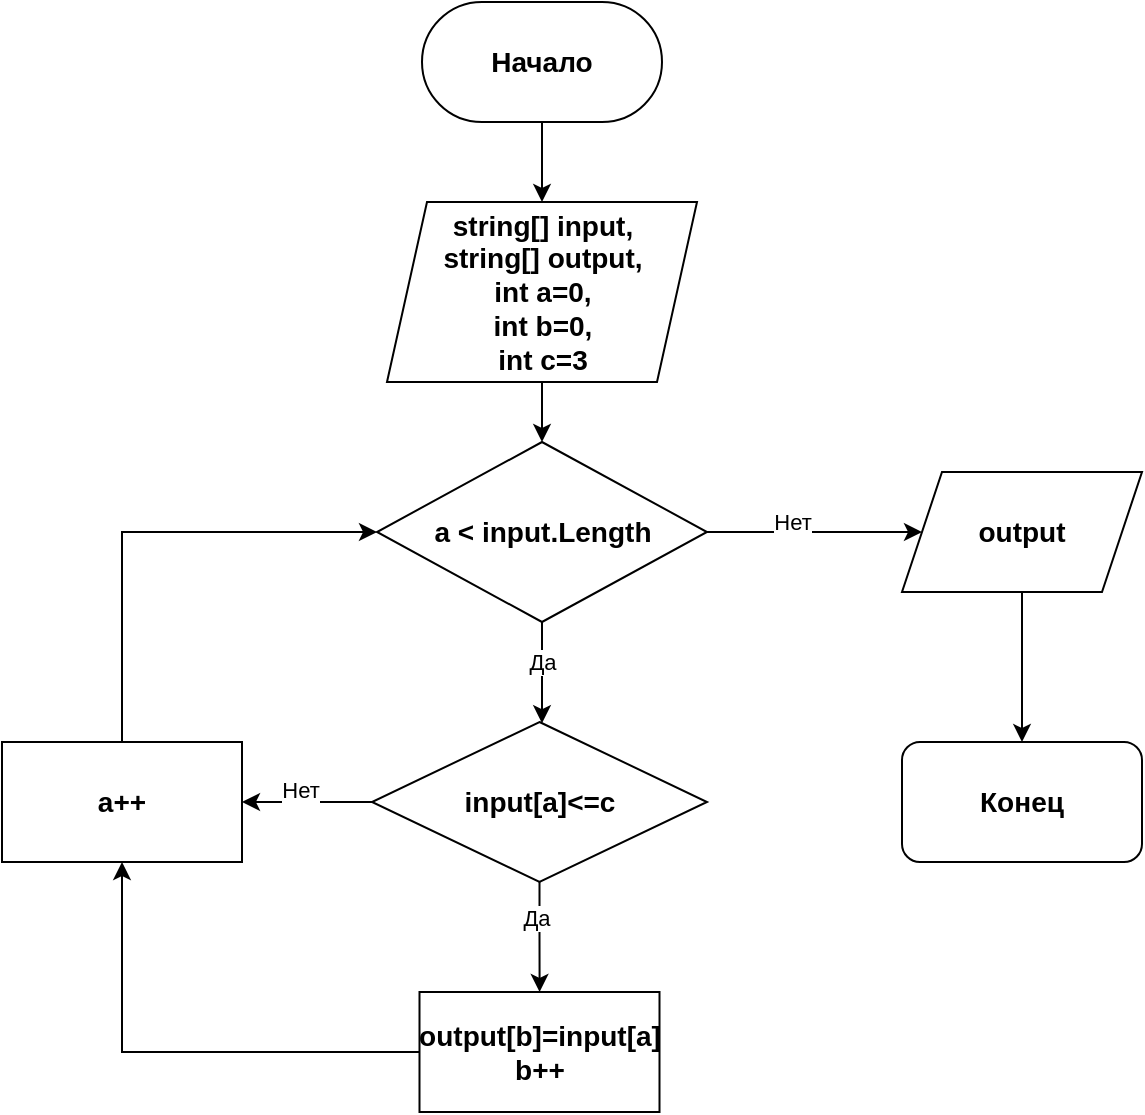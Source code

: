 <mxfile version="20.4.0" type="device"><diagram id="C5RBs43oDa-KdzZeNtuy" name="Page-1"><mxGraphModel dx="1422" dy="794" grid="1" gridSize="10" guides="1" tooltips="1" connect="1" arrows="1" fold="1" page="1" pageScale="1" pageWidth="827" pageHeight="1169" math="0" shadow="0"><root><mxCell id="WIyWlLk6GJQsqaUBKTNV-0"/><mxCell id="WIyWlLk6GJQsqaUBKTNV-1" parent="WIyWlLk6GJQsqaUBKTNV-0"/><mxCell id="tfBEAfaeSwTTBhrrqHF3-0" value="&lt;font style=&quot;font-size: 14px;&quot;&gt;&lt;b&gt;Начало&lt;/b&gt;&lt;/font&gt;" style="rounded=1;whiteSpace=wrap;html=1;arcSize=50;" parent="WIyWlLk6GJQsqaUBKTNV-1" vertex="1"><mxGeometry x="330" y="60" width="120" height="60" as="geometry"/></mxCell><mxCell id="tfBEAfaeSwTTBhrrqHF3-1" value="" style="endArrow=classic;html=1;rounded=0;exitX=0.5;exitY=1;exitDx=0;exitDy=0;" parent="WIyWlLk6GJQsqaUBKTNV-1" source="tfBEAfaeSwTTBhrrqHF3-0" edge="1"><mxGeometry width="50" height="50" relative="1" as="geometry"><mxPoint x="390" y="430" as="sourcePoint"/><mxPoint x="390" y="160" as="targetPoint"/></mxGeometry></mxCell><mxCell id="tfBEAfaeSwTTBhrrqHF3-4" value="" style="edgeStyle=orthogonalEdgeStyle;rounded=0;orthogonalLoop=1;jettySize=auto;html=1;" parent="WIyWlLk6GJQsqaUBKTNV-1" source="tfBEAfaeSwTTBhrrqHF3-2" target="tfBEAfaeSwTTBhrrqHF3-3" edge="1"><mxGeometry relative="1" as="geometry"/></mxCell><mxCell id="tfBEAfaeSwTTBhrrqHF3-2" value="&lt;b&gt;&lt;font style=&quot;font-size: 14px;&quot;&gt;string[] input,&lt;br&gt;string[] output,&lt;br&gt;int a=0,&lt;br&gt;int b=0,&lt;br&gt;int c=3&lt;/font&gt;&lt;/b&gt;" style="shape=parallelogram;perimeter=parallelogramPerimeter;whiteSpace=wrap;html=1;fixedSize=1;" parent="WIyWlLk6GJQsqaUBKTNV-1" vertex="1"><mxGeometry x="312.5" y="160" width="155" height="90" as="geometry"/></mxCell><mxCell id="tfBEAfaeSwTTBhrrqHF3-7" value="" style="edgeStyle=orthogonalEdgeStyle;rounded=0;orthogonalLoop=1;jettySize=auto;html=1;" parent="WIyWlLk6GJQsqaUBKTNV-1" source="tfBEAfaeSwTTBhrrqHF3-3" target="tfBEAfaeSwTTBhrrqHF3-6" edge="1"><mxGeometry relative="1" as="geometry"/></mxCell><mxCell id="tfBEAfaeSwTTBhrrqHF3-13" value="Нет" style="edgeLabel;html=1;align=center;verticalAlign=middle;resizable=0;points=[];" parent="tfBEAfaeSwTTBhrrqHF3-7" vertex="1" connectable="0"><mxGeometry x="-0.209" relative="1" as="geometry"><mxPoint y="-5" as="offset"/></mxGeometry></mxCell><mxCell id="tfBEAfaeSwTTBhrrqHF3-11" value="" style="edgeStyle=orthogonalEdgeStyle;rounded=0;orthogonalLoop=1;jettySize=auto;html=1;" parent="WIyWlLk6GJQsqaUBKTNV-1" source="tfBEAfaeSwTTBhrrqHF3-3" target="tfBEAfaeSwTTBhrrqHF3-10" edge="1"><mxGeometry relative="1" as="geometry"><Array as="points"><mxPoint x="390" y="400"/><mxPoint x="390" y="400"/></Array></mxGeometry></mxCell><mxCell id="tfBEAfaeSwTTBhrrqHF3-12" value="Да" style="edgeLabel;html=1;align=center;verticalAlign=middle;resizable=0;points=[];" parent="tfBEAfaeSwTTBhrrqHF3-11" vertex="1" connectable="0"><mxGeometry x="-0.227" relative="1" as="geometry"><mxPoint as="offset"/></mxGeometry></mxCell><mxCell id="tfBEAfaeSwTTBhrrqHF3-3" value="&lt;b&gt;&lt;font style=&quot;font-size: 14px;&quot;&gt;a &amp;lt; input.Length&lt;/font&gt;&lt;/b&gt;" style="rhombus;whiteSpace=wrap;html=1;" parent="WIyWlLk6GJQsqaUBKTNV-1" vertex="1"><mxGeometry x="307.5" y="280" width="165" height="90" as="geometry"/></mxCell><mxCell id="tfBEAfaeSwTTBhrrqHF3-9" value="" style="edgeStyle=orthogonalEdgeStyle;rounded=0;orthogonalLoop=1;jettySize=auto;html=1;" parent="WIyWlLk6GJQsqaUBKTNV-1" source="tfBEAfaeSwTTBhrrqHF3-6" target="tfBEAfaeSwTTBhrrqHF3-8" edge="1"><mxGeometry relative="1" as="geometry"/></mxCell><mxCell id="tfBEAfaeSwTTBhrrqHF3-6" value="&lt;b&gt;&lt;font style=&quot;font-size: 14px;&quot;&gt;output&lt;/font&gt;&lt;/b&gt;" style="shape=parallelogram;perimeter=parallelogramPerimeter;whiteSpace=wrap;html=1;fixedSize=1;" parent="WIyWlLk6GJQsqaUBKTNV-1" vertex="1"><mxGeometry x="570" y="295" width="120" height="60" as="geometry"/></mxCell><mxCell id="tfBEAfaeSwTTBhrrqHF3-8" value="&lt;font style=&quot;font-size: 14px;&quot;&gt;&lt;b&gt;Конец&lt;/b&gt;&lt;/font&gt;" style="rounded=1;whiteSpace=wrap;html=1;" parent="WIyWlLk6GJQsqaUBKTNV-1" vertex="1"><mxGeometry x="570" y="430" width="120" height="60" as="geometry"/></mxCell><mxCell id="tfBEAfaeSwTTBhrrqHF3-16" value="" style="edgeStyle=orthogonalEdgeStyle;rounded=0;orthogonalLoop=1;jettySize=auto;html=1;" parent="WIyWlLk6GJQsqaUBKTNV-1" source="tfBEAfaeSwTTBhrrqHF3-10" target="tfBEAfaeSwTTBhrrqHF3-14" edge="1"><mxGeometry relative="1" as="geometry"/></mxCell><mxCell id="tfBEAfaeSwTTBhrrqHF3-17" value="" style="edgeStyle=orthogonalEdgeStyle;rounded=0;orthogonalLoop=1;jettySize=auto;html=1;" parent="WIyWlLk6GJQsqaUBKTNV-1" source="tfBEAfaeSwTTBhrrqHF3-10" target="tfBEAfaeSwTTBhrrqHF3-15" edge="1"><mxGeometry relative="1" as="geometry"/></mxCell><mxCell id="tfBEAfaeSwTTBhrrqHF3-10" value="&lt;font style=&quot;font-size: 14px;&quot;&gt;&lt;b&gt;input[a]&amp;lt;=c&lt;/b&gt;&lt;/font&gt;" style="rhombus;whiteSpace=wrap;html=1;" parent="WIyWlLk6GJQsqaUBKTNV-1" vertex="1"><mxGeometry x="305" y="420" width="167.5" height="80" as="geometry"/></mxCell><mxCell id="tfBEAfaeSwTTBhrrqHF3-14" value="&lt;b&gt;&lt;font style=&quot;font-size: 14px;&quot;&gt;output[b]=input[a]&lt;br&gt;b++&lt;/font&gt;&lt;/b&gt;" style="rounded=0;whiteSpace=wrap;html=1;" parent="WIyWlLk6GJQsqaUBKTNV-1" vertex="1"><mxGeometry x="328.75" y="555" width="120" height="60" as="geometry"/></mxCell><mxCell id="tfBEAfaeSwTTBhrrqHF3-15" value="&lt;font style=&quot;font-size: 14px;&quot;&gt;&lt;b&gt;a++&lt;/b&gt;&lt;/font&gt;" style="rounded=0;whiteSpace=wrap;html=1;" parent="WIyWlLk6GJQsqaUBKTNV-1" vertex="1"><mxGeometry x="120" y="430" width="120" height="60" as="geometry"/></mxCell><mxCell id="tfBEAfaeSwTTBhrrqHF3-18" value="" style="endArrow=classic;html=1;rounded=0;exitX=0;exitY=0.5;exitDx=0;exitDy=0;entryX=0.5;entryY=1;entryDx=0;entryDy=0;" parent="WIyWlLk6GJQsqaUBKTNV-1" source="tfBEAfaeSwTTBhrrqHF3-14" target="tfBEAfaeSwTTBhrrqHF3-15" edge="1"><mxGeometry width="50" height="50" relative="1" as="geometry"><mxPoint x="390" y="400" as="sourcePoint"/><mxPoint x="440" y="350" as="targetPoint"/><Array as="points"><mxPoint x="180" y="585"/></Array></mxGeometry></mxCell><mxCell id="tfBEAfaeSwTTBhrrqHF3-19" value="" style="endArrow=classic;html=1;rounded=0;exitX=0.5;exitY=0;exitDx=0;exitDy=0;entryX=0;entryY=0.5;entryDx=0;entryDy=0;" parent="WIyWlLk6GJQsqaUBKTNV-1" source="tfBEAfaeSwTTBhrrqHF3-15" target="tfBEAfaeSwTTBhrrqHF3-3" edge="1"><mxGeometry width="50" height="50" relative="1" as="geometry"><mxPoint x="390" y="400" as="sourcePoint"/><mxPoint x="440" y="350" as="targetPoint"/><Array as="points"><mxPoint x="180" y="325"/></Array></mxGeometry></mxCell><mxCell id="tfBEAfaeSwTTBhrrqHF3-20" value="Нет" style="edgeLabel;html=1;align=center;verticalAlign=middle;resizable=0;points=[];" parent="WIyWlLk6GJQsqaUBKTNV-1" vertex="1" connectable="0"><mxGeometry x="290" y="380" as="geometry"><mxPoint x="-21" y="74" as="offset"/></mxGeometry></mxCell><mxCell id="tfBEAfaeSwTTBhrrqHF3-21" value="Да" style="edgeLabel;html=1;align=center;verticalAlign=middle;resizable=0;points=[];" parent="WIyWlLk6GJQsqaUBKTNV-1" vertex="1" connectable="0"><mxGeometry x="400" y="400" as="geometry"><mxPoint x="-13" y="118" as="offset"/></mxGeometry></mxCell></root></mxGraphModel></diagram></mxfile>